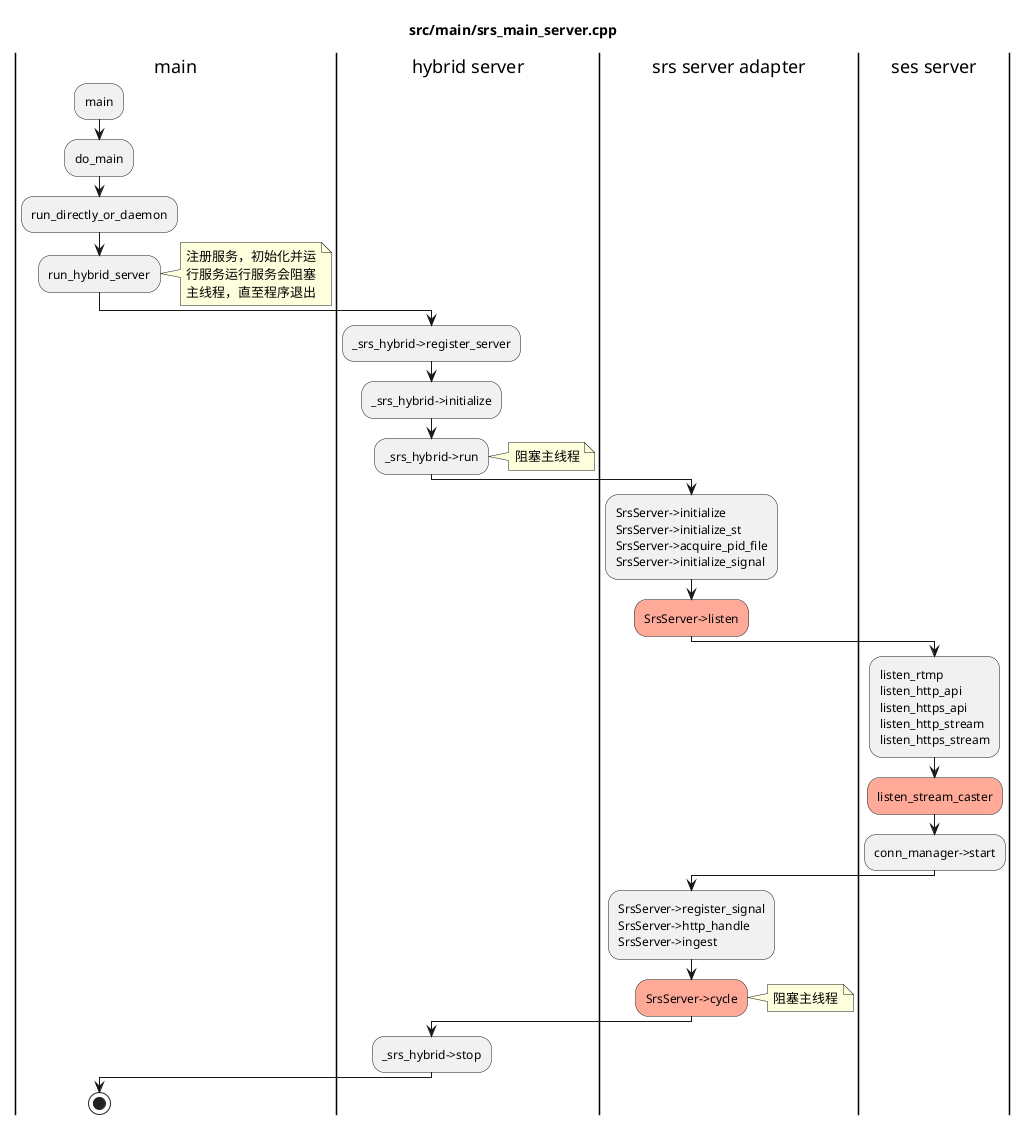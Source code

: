 @startuml

title src/main/srs_main_server.cpp

|main|
:main;
:do_main;
:run_directly_or_daemon;
:run_hybrid_server;
note right
  注册服务，初始化并运
  行服务运行服务会阻塞
  主线程，直至程序退出
end note

|hybrid server|
:_srs_hybrid->register_server;
:_srs_hybrid->initialize;
:_srs_hybrid->run;
note right
  阻塞主线程
end note

|srs server adapter|
:SrsServer->initialize\nSrsServer->initialize_st\nSrsServer->acquire_pid_file\nSrsServer->initialize_signal;
#FFAA99:SrsServer->listen;

|ses server|
:listen_rtmp\nlisten_http_api\nlisten_https_api\nlisten_http_stream\nlisten_https_stream;
#FFAA99:listen_stream_caster;
:conn_manager->start;


|srs server adapter|
:SrsServer->register_signal\nSrsServer->http_handle\nSrsServer->ingest;
#FFAA99:SrsServer->cycle;
note right
  阻塞主线程
end note

|hybrid server|
:_srs_hybrid->stop;

|main|
stop

@enduml